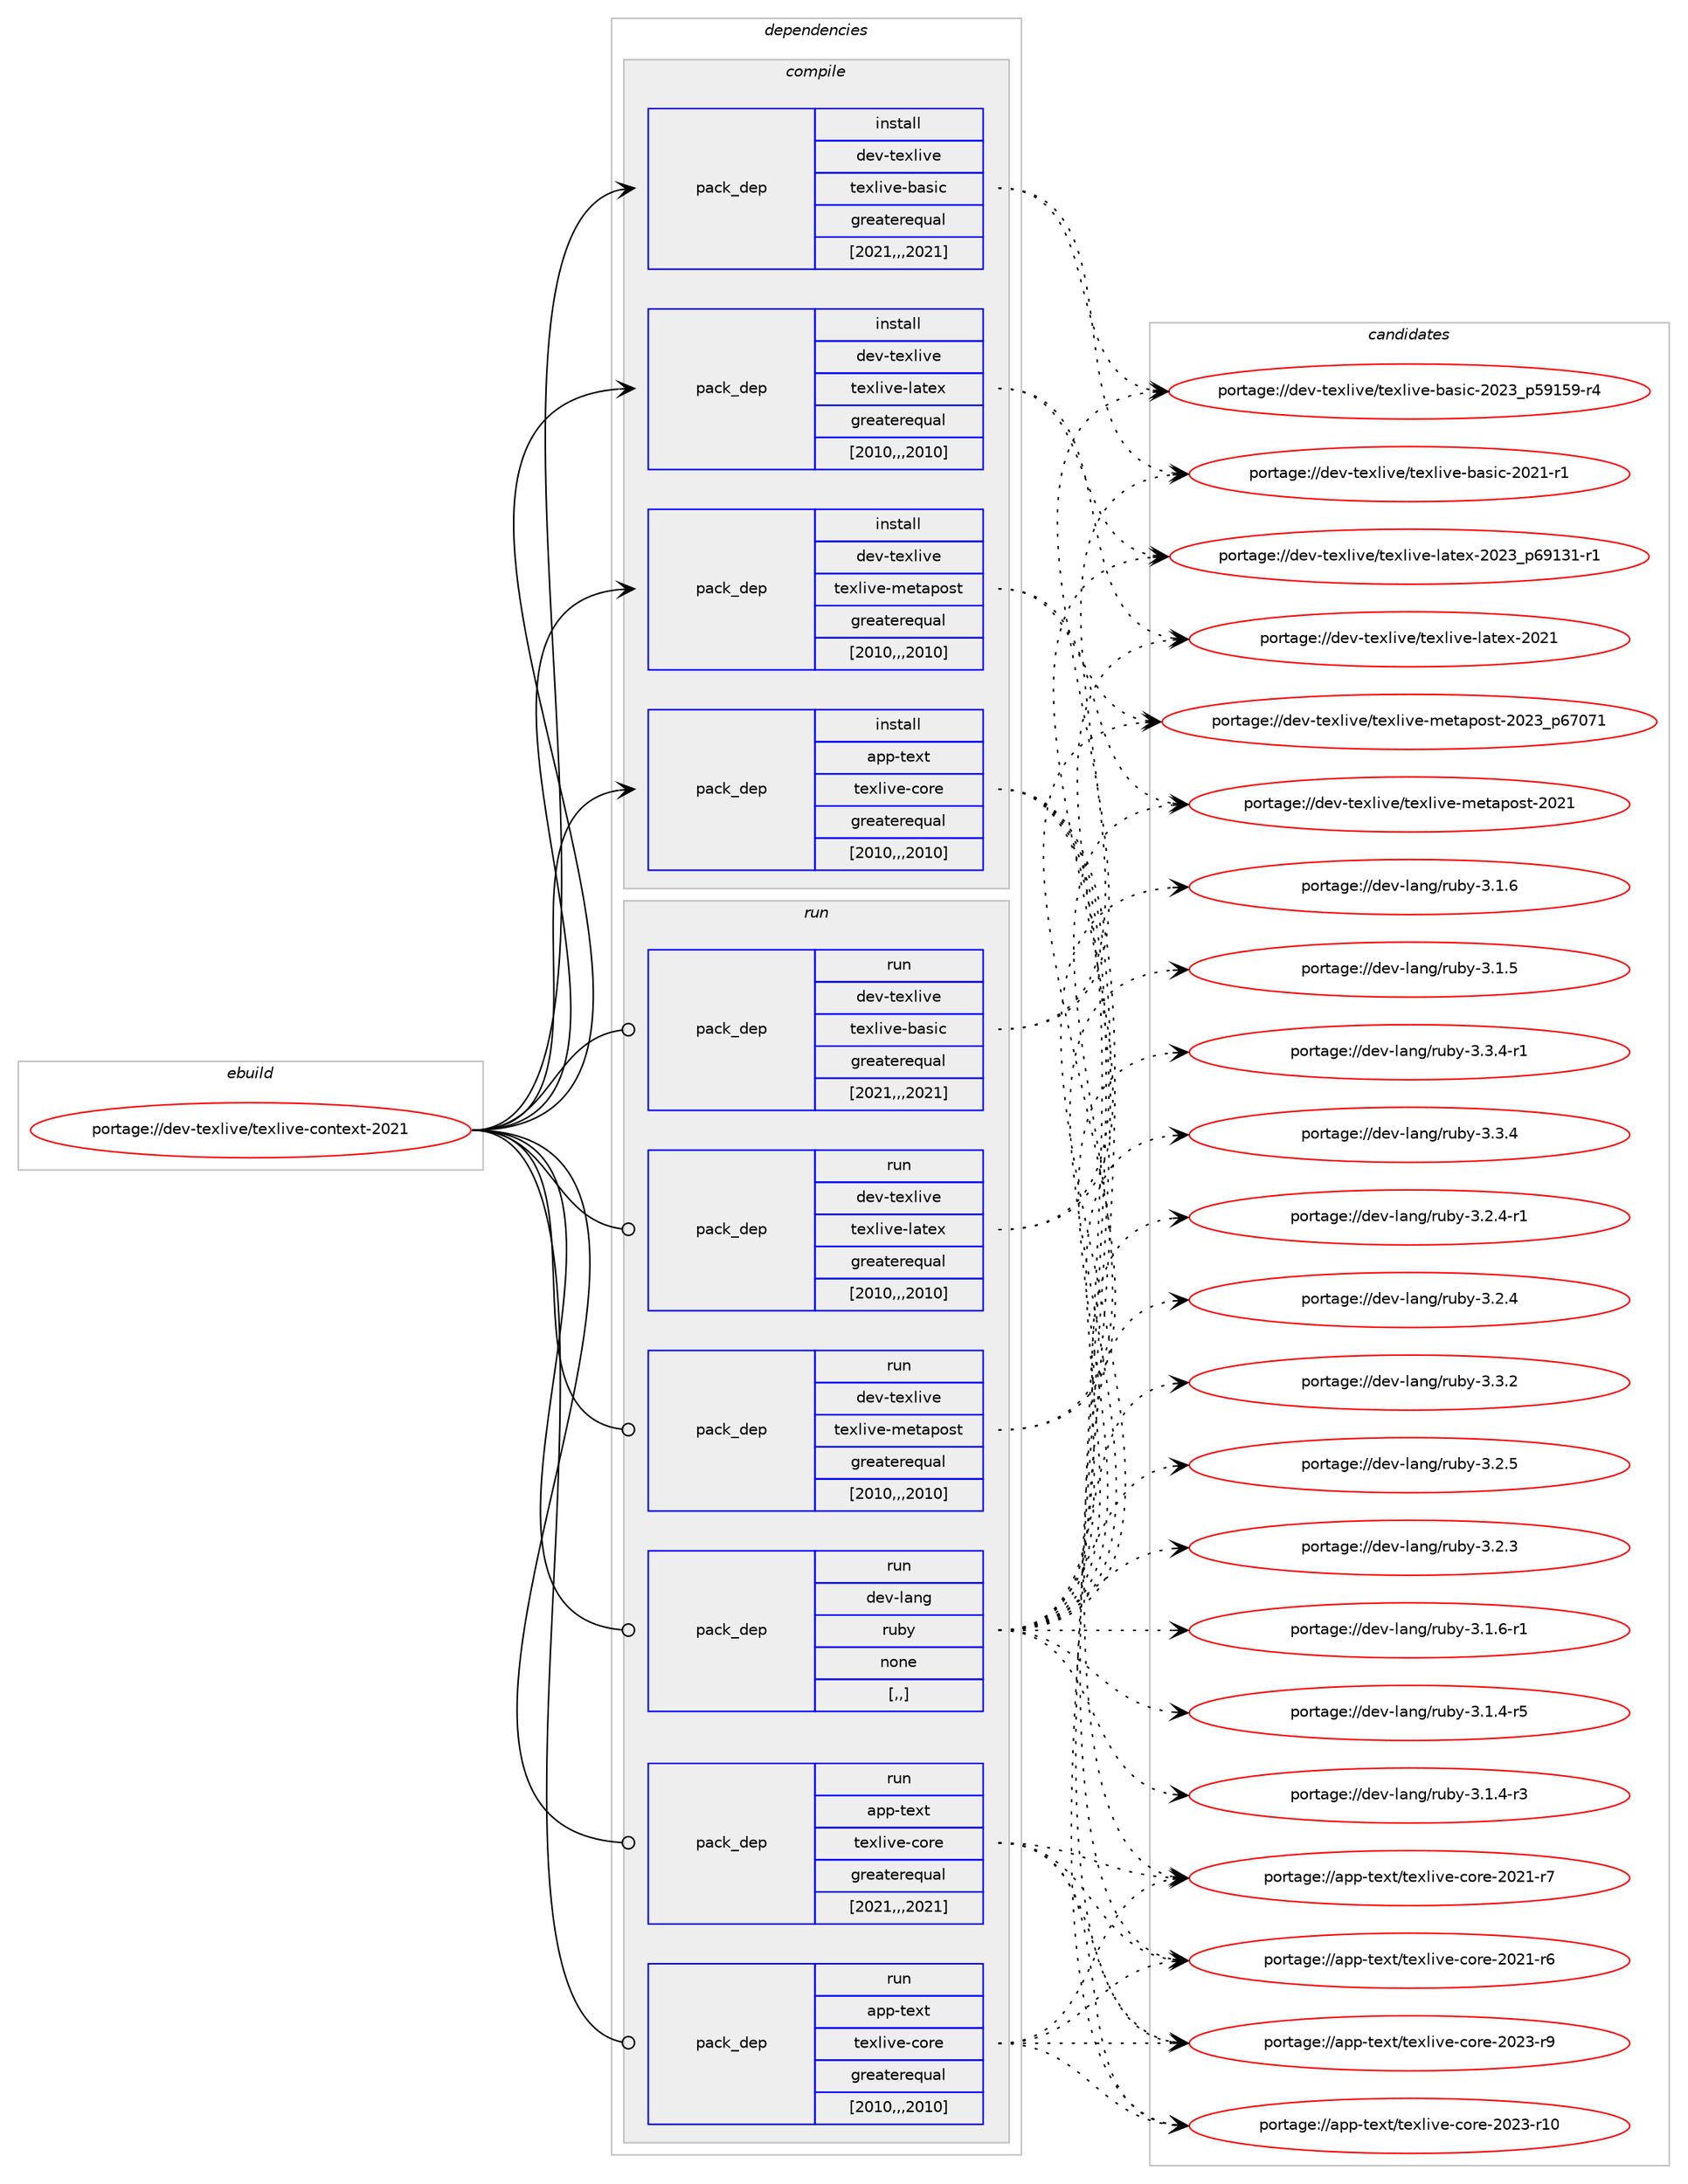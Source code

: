 digraph prolog {

# *************
# Graph options
# *************

newrank=true;
concentrate=true;
compound=true;
graph [rankdir=LR,fontname=Helvetica,fontsize=10,ranksep=1.5];#, ranksep=2.5, nodesep=0.2];
edge  [arrowhead=vee];
node  [fontname=Helvetica,fontsize=10];

# **********
# The ebuild
# **********

subgraph cluster_leftcol {
color=gray;
label=<<i>ebuild</i>>;
id [label="portage://dev-texlive/texlive-context-2021", color=red, width=4, href="../dev-texlive/texlive-context-2021.svg"];
}

# ****************
# The dependencies
# ****************

subgraph cluster_midcol {
color=gray;
label=<<i>dependencies</i>>;
subgraph cluster_compile {
fillcolor="#eeeeee";
style=filled;
label=<<i>compile</i>>;
subgraph pack149128 {
dependency209584 [label=<<TABLE BORDER="0" CELLBORDER="1" CELLSPACING="0" CELLPADDING="4" WIDTH="220"><TR><TD ROWSPAN="6" CELLPADDING="30">pack_dep</TD></TR><TR><TD WIDTH="110">install</TD></TR><TR><TD>app-text</TD></TR><TR><TD>texlive-core</TD></TR><TR><TD>greaterequal</TD></TR><TR><TD>[2010,,,2010]</TD></TR></TABLE>>, shape=none, color=blue];
}
id:e -> dependency209584:w [weight=20,style="solid",arrowhead="vee"];
subgraph pack149129 {
dependency209585 [label=<<TABLE BORDER="0" CELLBORDER="1" CELLSPACING="0" CELLPADDING="4" WIDTH="220"><TR><TD ROWSPAN="6" CELLPADDING="30">pack_dep</TD></TR><TR><TD WIDTH="110">install</TD></TR><TR><TD>dev-texlive</TD></TR><TR><TD>texlive-basic</TD></TR><TR><TD>greaterequal</TD></TR><TR><TD>[2021,,,2021]</TD></TR></TABLE>>, shape=none, color=blue];
}
id:e -> dependency209585:w [weight=20,style="solid",arrowhead="vee"];
subgraph pack149130 {
dependency209586 [label=<<TABLE BORDER="0" CELLBORDER="1" CELLSPACING="0" CELLPADDING="4" WIDTH="220"><TR><TD ROWSPAN="6" CELLPADDING="30">pack_dep</TD></TR><TR><TD WIDTH="110">install</TD></TR><TR><TD>dev-texlive</TD></TR><TR><TD>texlive-latex</TD></TR><TR><TD>greaterequal</TD></TR><TR><TD>[2010,,,2010]</TD></TR></TABLE>>, shape=none, color=blue];
}
id:e -> dependency209586:w [weight=20,style="solid",arrowhead="vee"];
subgraph pack149131 {
dependency209587 [label=<<TABLE BORDER="0" CELLBORDER="1" CELLSPACING="0" CELLPADDING="4" WIDTH="220"><TR><TD ROWSPAN="6" CELLPADDING="30">pack_dep</TD></TR><TR><TD WIDTH="110">install</TD></TR><TR><TD>dev-texlive</TD></TR><TR><TD>texlive-metapost</TD></TR><TR><TD>greaterequal</TD></TR><TR><TD>[2010,,,2010]</TD></TR></TABLE>>, shape=none, color=blue];
}
id:e -> dependency209587:w [weight=20,style="solid",arrowhead="vee"];
}
subgraph cluster_compileandrun {
fillcolor="#eeeeee";
style=filled;
label=<<i>compile and run</i>>;
}
subgraph cluster_run {
fillcolor="#eeeeee";
style=filled;
label=<<i>run</i>>;
subgraph pack149132 {
dependency209588 [label=<<TABLE BORDER="0" CELLBORDER="1" CELLSPACING="0" CELLPADDING="4" WIDTH="220"><TR><TD ROWSPAN="6" CELLPADDING="30">pack_dep</TD></TR><TR><TD WIDTH="110">run</TD></TR><TR><TD>app-text</TD></TR><TR><TD>texlive-core</TD></TR><TR><TD>greaterequal</TD></TR><TR><TD>[2010,,,2010]</TD></TR></TABLE>>, shape=none, color=blue];
}
id:e -> dependency209588:w [weight=20,style="solid",arrowhead="odot"];
subgraph pack149133 {
dependency209589 [label=<<TABLE BORDER="0" CELLBORDER="1" CELLSPACING="0" CELLPADDING="4" WIDTH="220"><TR><TD ROWSPAN="6" CELLPADDING="30">pack_dep</TD></TR><TR><TD WIDTH="110">run</TD></TR><TR><TD>app-text</TD></TR><TR><TD>texlive-core</TD></TR><TR><TD>greaterequal</TD></TR><TR><TD>[2021,,,2021]</TD></TR></TABLE>>, shape=none, color=blue];
}
id:e -> dependency209589:w [weight=20,style="solid",arrowhead="odot"];
subgraph pack149134 {
dependency209590 [label=<<TABLE BORDER="0" CELLBORDER="1" CELLSPACING="0" CELLPADDING="4" WIDTH="220"><TR><TD ROWSPAN="6" CELLPADDING="30">pack_dep</TD></TR><TR><TD WIDTH="110">run</TD></TR><TR><TD>dev-lang</TD></TR><TR><TD>ruby</TD></TR><TR><TD>none</TD></TR><TR><TD>[,,]</TD></TR></TABLE>>, shape=none, color=blue];
}
id:e -> dependency209590:w [weight=20,style="solid",arrowhead="odot"];
subgraph pack149135 {
dependency209591 [label=<<TABLE BORDER="0" CELLBORDER="1" CELLSPACING="0" CELLPADDING="4" WIDTH="220"><TR><TD ROWSPAN="6" CELLPADDING="30">pack_dep</TD></TR><TR><TD WIDTH="110">run</TD></TR><TR><TD>dev-texlive</TD></TR><TR><TD>texlive-basic</TD></TR><TR><TD>greaterequal</TD></TR><TR><TD>[2021,,,2021]</TD></TR></TABLE>>, shape=none, color=blue];
}
id:e -> dependency209591:w [weight=20,style="solid",arrowhead="odot"];
subgraph pack149136 {
dependency209592 [label=<<TABLE BORDER="0" CELLBORDER="1" CELLSPACING="0" CELLPADDING="4" WIDTH="220"><TR><TD ROWSPAN="6" CELLPADDING="30">pack_dep</TD></TR><TR><TD WIDTH="110">run</TD></TR><TR><TD>dev-texlive</TD></TR><TR><TD>texlive-latex</TD></TR><TR><TD>greaterequal</TD></TR><TR><TD>[2010,,,2010]</TD></TR></TABLE>>, shape=none, color=blue];
}
id:e -> dependency209592:w [weight=20,style="solid",arrowhead="odot"];
subgraph pack149137 {
dependency209593 [label=<<TABLE BORDER="0" CELLBORDER="1" CELLSPACING="0" CELLPADDING="4" WIDTH="220"><TR><TD ROWSPAN="6" CELLPADDING="30">pack_dep</TD></TR><TR><TD WIDTH="110">run</TD></TR><TR><TD>dev-texlive</TD></TR><TR><TD>texlive-metapost</TD></TR><TR><TD>greaterequal</TD></TR><TR><TD>[2010,,,2010]</TD></TR></TABLE>>, shape=none, color=blue];
}
id:e -> dependency209593:w [weight=20,style="solid",arrowhead="odot"];
}
}

# **************
# The candidates
# **************

subgraph cluster_choices {
rank=same;
color=gray;
label=<<i>candidates</i>>;

subgraph choice149128 {
color=black;
nodesep=1;
choice971121124511610112011647116101120108105118101459911111410145504850514511457 [label="portage://app-text/texlive-core-2023-r9", color=red, width=4,href="../app-text/texlive-core-2023-r9.svg"];
choice97112112451161011201164711610112010810511810145991111141014550485051451144948 [label="portage://app-text/texlive-core-2023-r10", color=red, width=4,href="../app-text/texlive-core-2023-r10.svg"];
choice971121124511610112011647116101120108105118101459911111410145504850494511455 [label="portage://app-text/texlive-core-2021-r7", color=red, width=4,href="../app-text/texlive-core-2021-r7.svg"];
choice971121124511610112011647116101120108105118101459911111410145504850494511454 [label="portage://app-text/texlive-core-2021-r6", color=red, width=4,href="../app-text/texlive-core-2021-r6.svg"];
dependency209584:e -> choice971121124511610112011647116101120108105118101459911111410145504850514511457:w [style=dotted,weight="100"];
dependency209584:e -> choice97112112451161011201164711610112010810511810145991111141014550485051451144948:w [style=dotted,weight="100"];
dependency209584:e -> choice971121124511610112011647116101120108105118101459911111410145504850494511455:w [style=dotted,weight="100"];
dependency209584:e -> choice971121124511610112011647116101120108105118101459911111410145504850494511454:w [style=dotted,weight="100"];
}
subgraph choice149129 {
color=black;
nodesep=1;
choice10010111845116101120108105118101471161011201081051181014598971151059945504850519511253574953574511452 [label="portage://dev-texlive/texlive-basic-2023_p59159-r4", color=red, width=4,href="../dev-texlive/texlive-basic-2023_p59159-r4.svg"];
choice10010111845116101120108105118101471161011201081051181014598971151059945504850494511449 [label="portage://dev-texlive/texlive-basic-2021-r1", color=red, width=4,href="../dev-texlive/texlive-basic-2021-r1.svg"];
dependency209585:e -> choice10010111845116101120108105118101471161011201081051181014598971151059945504850519511253574953574511452:w [style=dotted,weight="100"];
dependency209585:e -> choice10010111845116101120108105118101471161011201081051181014598971151059945504850494511449:w [style=dotted,weight="100"];
}
subgraph choice149130 {
color=black;
nodesep=1;
choice1001011184511610112010810511810147116101120108105118101451089711610112045504850519511254574951494511449 [label="portage://dev-texlive/texlive-latex-2023_p69131-r1", color=red, width=4,href="../dev-texlive/texlive-latex-2023_p69131-r1.svg"];
choice100101118451161011201081051181014711610112010810511810145108971161011204550485049 [label="portage://dev-texlive/texlive-latex-2021", color=red, width=4,href="../dev-texlive/texlive-latex-2021.svg"];
dependency209586:e -> choice1001011184511610112010810511810147116101120108105118101451089711610112045504850519511254574951494511449:w [style=dotted,weight="100"];
dependency209586:e -> choice100101118451161011201081051181014711610112010810511810145108971161011204550485049:w [style=dotted,weight="100"];
}
subgraph choice149131 {
color=black;
nodesep=1;
choice100101118451161011201081051181014711610112010810511810145109101116971121111151164550485051951125455485549 [label="portage://dev-texlive/texlive-metapost-2023_p67071", color=red, width=4,href="../dev-texlive/texlive-metapost-2023_p67071.svg"];
choice100101118451161011201081051181014711610112010810511810145109101116971121111151164550485049 [label="portage://dev-texlive/texlive-metapost-2021", color=red, width=4,href="../dev-texlive/texlive-metapost-2021.svg"];
dependency209587:e -> choice100101118451161011201081051181014711610112010810511810145109101116971121111151164550485051951125455485549:w [style=dotted,weight="100"];
dependency209587:e -> choice100101118451161011201081051181014711610112010810511810145109101116971121111151164550485049:w [style=dotted,weight="100"];
}
subgraph choice149132 {
color=black;
nodesep=1;
choice971121124511610112011647116101120108105118101459911111410145504850514511457 [label="portage://app-text/texlive-core-2023-r9", color=red, width=4,href="../app-text/texlive-core-2023-r9.svg"];
choice97112112451161011201164711610112010810511810145991111141014550485051451144948 [label="portage://app-text/texlive-core-2023-r10", color=red, width=4,href="../app-text/texlive-core-2023-r10.svg"];
choice971121124511610112011647116101120108105118101459911111410145504850494511455 [label="portage://app-text/texlive-core-2021-r7", color=red, width=4,href="../app-text/texlive-core-2021-r7.svg"];
choice971121124511610112011647116101120108105118101459911111410145504850494511454 [label="portage://app-text/texlive-core-2021-r6", color=red, width=4,href="../app-text/texlive-core-2021-r6.svg"];
dependency209588:e -> choice971121124511610112011647116101120108105118101459911111410145504850514511457:w [style=dotted,weight="100"];
dependency209588:e -> choice97112112451161011201164711610112010810511810145991111141014550485051451144948:w [style=dotted,weight="100"];
dependency209588:e -> choice971121124511610112011647116101120108105118101459911111410145504850494511455:w [style=dotted,weight="100"];
dependency209588:e -> choice971121124511610112011647116101120108105118101459911111410145504850494511454:w [style=dotted,weight="100"];
}
subgraph choice149133 {
color=black;
nodesep=1;
choice971121124511610112011647116101120108105118101459911111410145504850514511457 [label="portage://app-text/texlive-core-2023-r9", color=red, width=4,href="../app-text/texlive-core-2023-r9.svg"];
choice97112112451161011201164711610112010810511810145991111141014550485051451144948 [label="portage://app-text/texlive-core-2023-r10", color=red, width=4,href="../app-text/texlive-core-2023-r10.svg"];
choice971121124511610112011647116101120108105118101459911111410145504850494511455 [label="portage://app-text/texlive-core-2021-r7", color=red, width=4,href="../app-text/texlive-core-2021-r7.svg"];
choice971121124511610112011647116101120108105118101459911111410145504850494511454 [label="portage://app-text/texlive-core-2021-r6", color=red, width=4,href="../app-text/texlive-core-2021-r6.svg"];
dependency209589:e -> choice971121124511610112011647116101120108105118101459911111410145504850514511457:w [style=dotted,weight="100"];
dependency209589:e -> choice97112112451161011201164711610112010810511810145991111141014550485051451144948:w [style=dotted,weight="100"];
dependency209589:e -> choice971121124511610112011647116101120108105118101459911111410145504850494511455:w [style=dotted,weight="100"];
dependency209589:e -> choice971121124511610112011647116101120108105118101459911111410145504850494511454:w [style=dotted,weight="100"];
}
subgraph choice149134 {
color=black;
nodesep=1;
choice100101118451089711010347114117981214551465146524511449 [label="portage://dev-lang/ruby-3.3.4-r1", color=red, width=4,href="../dev-lang/ruby-3.3.4-r1.svg"];
choice10010111845108971101034711411798121455146514652 [label="portage://dev-lang/ruby-3.3.4", color=red, width=4,href="../dev-lang/ruby-3.3.4.svg"];
choice10010111845108971101034711411798121455146514650 [label="portage://dev-lang/ruby-3.3.2", color=red, width=4,href="../dev-lang/ruby-3.3.2.svg"];
choice10010111845108971101034711411798121455146504653 [label="portage://dev-lang/ruby-3.2.5", color=red, width=4,href="../dev-lang/ruby-3.2.5.svg"];
choice100101118451089711010347114117981214551465046524511449 [label="portage://dev-lang/ruby-3.2.4-r1", color=red, width=4,href="../dev-lang/ruby-3.2.4-r1.svg"];
choice10010111845108971101034711411798121455146504652 [label="portage://dev-lang/ruby-3.2.4", color=red, width=4,href="../dev-lang/ruby-3.2.4.svg"];
choice10010111845108971101034711411798121455146504651 [label="portage://dev-lang/ruby-3.2.3", color=red, width=4,href="../dev-lang/ruby-3.2.3.svg"];
choice100101118451089711010347114117981214551464946544511449 [label="portage://dev-lang/ruby-3.1.6-r1", color=red, width=4,href="../dev-lang/ruby-3.1.6-r1.svg"];
choice10010111845108971101034711411798121455146494654 [label="portage://dev-lang/ruby-3.1.6", color=red, width=4,href="../dev-lang/ruby-3.1.6.svg"];
choice10010111845108971101034711411798121455146494653 [label="portage://dev-lang/ruby-3.1.5", color=red, width=4,href="../dev-lang/ruby-3.1.5.svg"];
choice100101118451089711010347114117981214551464946524511453 [label="portage://dev-lang/ruby-3.1.4-r5", color=red, width=4,href="../dev-lang/ruby-3.1.4-r5.svg"];
choice100101118451089711010347114117981214551464946524511451 [label="portage://dev-lang/ruby-3.1.4-r3", color=red, width=4,href="../dev-lang/ruby-3.1.4-r3.svg"];
dependency209590:e -> choice100101118451089711010347114117981214551465146524511449:w [style=dotted,weight="100"];
dependency209590:e -> choice10010111845108971101034711411798121455146514652:w [style=dotted,weight="100"];
dependency209590:e -> choice10010111845108971101034711411798121455146514650:w [style=dotted,weight="100"];
dependency209590:e -> choice10010111845108971101034711411798121455146504653:w [style=dotted,weight="100"];
dependency209590:e -> choice100101118451089711010347114117981214551465046524511449:w [style=dotted,weight="100"];
dependency209590:e -> choice10010111845108971101034711411798121455146504652:w [style=dotted,weight="100"];
dependency209590:e -> choice10010111845108971101034711411798121455146504651:w [style=dotted,weight="100"];
dependency209590:e -> choice100101118451089711010347114117981214551464946544511449:w [style=dotted,weight="100"];
dependency209590:e -> choice10010111845108971101034711411798121455146494654:w [style=dotted,weight="100"];
dependency209590:e -> choice10010111845108971101034711411798121455146494653:w [style=dotted,weight="100"];
dependency209590:e -> choice100101118451089711010347114117981214551464946524511453:w [style=dotted,weight="100"];
dependency209590:e -> choice100101118451089711010347114117981214551464946524511451:w [style=dotted,weight="100"];
}
subgraph choice149135 {
color=black;
nodesep=1;
choice10010111845116101120108105118101471161011201081051181014598971151059945504850519511253574953574511452 [label="portage://dev-texlive/texlive-basic-2023_p59159-r4", color=red, width=4,href="../dev-texlive/texlive-basic-2023_p59159-r4.svg"];
choice10010111845116101120108105118101471161011201081051181014598971151059945504850494511449 [label="portage://dev-texlive/texlive-basic-2021-r1", color=red, width=4,href="../dev-texlive/texlive-basic-2021-r1.svg"];
dependency209591:e -> choice10010111845116101120108105118101471161011201081051181014598971151059945504850519511253574953574511452:w [style=dotted,weight="100"];
dependency209591:e -> choice10010111845116101120108105118101471161011201081051181014598971151059945504850494511449:w [style=dotted,weight="100"];
}
subgraph choice149136 {
color=black;
nodesep=1;
choice1001011184511610112010810511810147116101120108105118101451089711610112045504850519511254574951494511449 [label="portage://dev-texlive/texlive-latex-2023_p69131-r1", color=red, width=4,href="../dev-texlive/texlive-latex-2023_p69131-r1.svg"];
choice100101118451161011201081051181014711610112010810511810145108971161011204550485049 [label="portage://dev-texlive/texlive-latex-2021", color=red, width=4,href="../dev-texlive/texlive-latex-2021.svg"];
dependency209592:e -> choice1001011184511610112010810511810147116101120108105118101451089711610112045504850519511254574951494511449:w [style=dotted,weight="100"];
dependency209592:e -> choice100101118451161011201081051181014711610112010810511810145108971161011204550485049:w [style=dotted,weight="100"];
}
subgraph choice149137 {
color=black;
nodesep=1;
choice100101118451161011201081051181014711610112010810511810145109101116971121111151164550485051951125455485549 [label="portage://dev-texlive/texlive-metapost-2023_p67071", color=red, width=4,href="../dev-texlive/texlive-metapost-2023_p67071.svg"];
choice100101118451161011201081051181014711610112010810511810145109101116971121111151164550485049 [label="portage://dev-texlive/texlive-metapost-2021", color=red, width=4,href="../dev-texlive/texlive-metapost-2021.svg"];
dependency209593:e -> choice100101118451161011201081051181014711610112010810511810145109101116971121111151164550485051951125455485549:w [style=dotted,weight="100"];
dependency209593:e -> choice100101118451161011201081051181014711610112010810511810145109101116971121111151164550485049:w [style=dotted,weight="100"];
}
}

}

